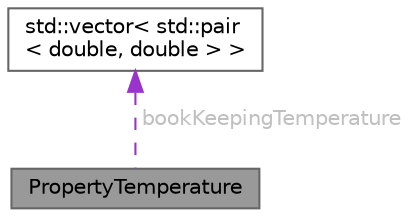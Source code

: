 digraph "PropertyTemperature"
{
 // LATEX_PDF_SIZE
  bgcolor="transparent";
  edge [fontname=Helvetica,fontsize=10,labelfontname=Helvetica,labelfontsize=10];
  node [fontname=Helvetica,fontsize=10,shape=box,height=0.2,width=0.4];
  Node1 [id="Node000001",label="PropertyTemperature",height=0.2,width=0.4,color="gray40", fillcolor="grey60", style="filled", fontcolor="black",tooltip=" "];
  Node2 -> Node1 [id="edge1_Node000001_Node000002",dir="back",color="darkorchid3",style="dashed",tooltip=" ",label=" bookKeepingTemperature",fontcolor="grey" ];
  Node2 [id="Node000002",label="std::vector\< std::pair\l\< double, double \> \>",height=0.2,width=0.4,color="gray40", fillcolor="white", style="filled",tooltip=" "];
}
